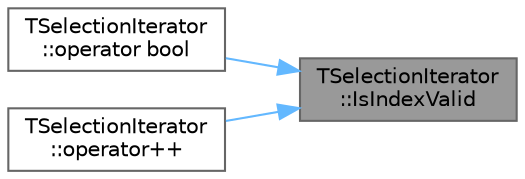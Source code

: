 digraph "TSelectionIterator::IsIndexValid"
{
 // INTERACTIVE_SVG=YES
 // LATEX_PDF_SIZE
  bgcolor="transparent";
  edge [fontname=Helvetica,fontsize=10,labelfontname=Helvetica,labelfontsize=10];
  node [fontname=Helvetica,fontsize=10,shape=box,height=0.2,width=0.4];
  rankdir="RL";
  Node1 [id="Node000001",label="TSelectionIterator\l::IsIndexValid",height=0.2,width=0.4,color="gray40", fillcolor="grey60", style="filled", fontcolor="black",tooltip=" "];
  Node1 -> Node2 [id="edge1_Node000001_Node000002",dir="back",color="steelblue1",style="solid",tooltip=" "];
  Node2 [id="Node000002",label="TSelectionIterator\l::operator bool",height=0.2,width=0.4,color="grey40", fillcolor="white", style="filled",URL="$dd/d28/classTSelectionIterator.html#a235bb81bc26a6c49af1d0f4b1499c35d",tooltip="Returns true if the iterator has not yet reached the end of the selection set."];
  Node1 -> Node3 [id="edge2_Node000001_Node000003",dir="back",color="steelblue1",style="solid",tooltip=" "];
  Node3 [id="Node000003",label="TSelectionIterator\l::operator++",height=0.2,width=0.4,color="grey40", fillcolor="white", style="filled",URL="$dd/d28/classTSelectionIterator.html#ad0981243dde9e6e5a5e8852cd97895ad",tooltip="Advances iterator to the next valid element in the container."];
}
